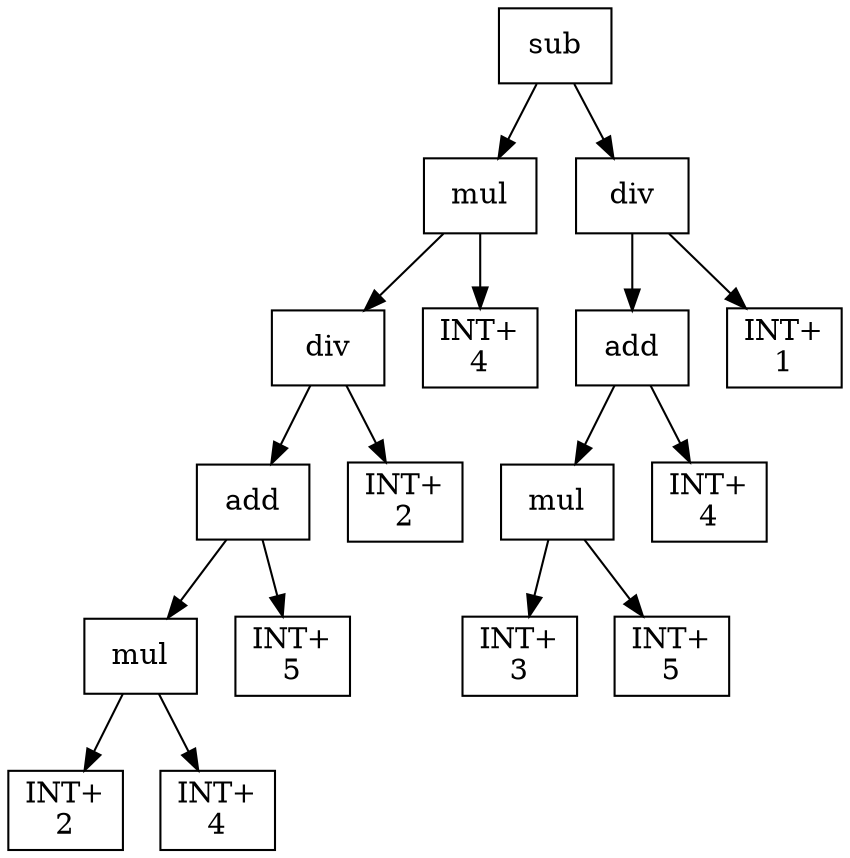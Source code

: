 digraph expr {
  node [shape=box];
  n1 [label="sub"];
  n2 [label="mul"];
  n3 [label="div"];
  n4 [label="add"];
  n5 [label="mul"];
  n6 [label="INT+\n2"];
  n7 [label="INT+\n4"];
  n5 -> n6;
  n5 -> n7;
  n8 [label="INT+\n5"];
  n4 -> n5;
  n4 -> n8;
  n9 [label="INT+\n2"];
  n3 -> n4;
  n3 -> n9;
  n10 [label="INT+\n4"];
  n2 -> n3;
  n2 -> n10;
  n11 [label="div"];
  n12 [label="add"];
  n13 [label="mul"];
  n14 [label="INT+\n3"];
  n15 [label="INT+\n5"];
  n13 -> n14;
  n13 -> n15;
  n16 [label="INT+\n4"];
  n12 -> n13;
  n12 -> n16;
  n17 [label="INT+\n1"];
  n11 -> n12;
  n11 -> n17;
  n1 -> n2;
  n1 -> n11;
}